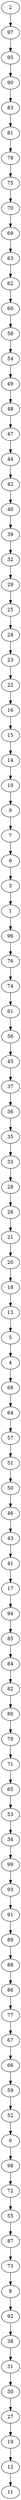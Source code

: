 digraph {
	0 [label = 0]
	1 [label = 1]
	2 [label = 2]
	3 [label = 3]
	4 [label = 4]
	5 [label = 5]
	6 [label = 6]
	7 [label = 7]
	8 [label = 8]
	9 [label = 9]
	10 [label = 10]
	11 [label = 11]
	12 [label = 12]
	13 [label = 13]
	14 [label = 14]
	15 [label = 15]
	16 [label = 16]
	17 [label = 17]
	18 [label = 18]
	19 [label = 19]
	20 [label = 20]
	21 [label = 21]
	22 [label = 22]
	23 [label = 23]
	24 [label = 24]
	25 [label = 25]
	26 [label = 26]
	27 [label = 27]
	28 [label = 28]
	29 [label = 29]
	30 [label = 30]
	31 [label = 31]
	32 [label = 32]
	33 [label = 33]
	34 [label = 34]
	35 [label = 35]
	36 [label = 36]
	37 [label = 37]
	38 [label = 38]
	39 [label = 39]
	40 [label = 40]
	41 [label = 41]
	42 [label = 42]
	43 [label = 43]
	44 [label = 44]
	45 [label = 45]
	46 [label = 46]
	47 [label = 47]
	48 [label = 48]
	49 [label = 49]
	50 [label = 50]
	51 [label = 51]
	52 [label = 52]
	53 [label = 53]
	54 [label = 54]
	55 [label = 55]
	56 [label = 56]
	57 [label = 57]
	58 [label = 58]
	59 [label = 59]
	60 [label = 60]
	61 [label = 61]
	62 [label = 62]
	63 [label = 63]
	64 [label = 64]
	65 [label = 65]
	66 [label = 66]
	67 [label = 67]
	68 [label = 68]
	69 [label = 69]
	70 [label = 70]
	71 [label = 71]
	72 [label = 72]
	73 [label = 73]
	74 [label = 74]
	75 [label = 75]
	76 [label = 76]
	77 [label = 77]
	78 [label = 78]
	79 [label = 79]
	80 [label = 80]
	81 [label = 81]
	82 [label = 82]
	83 [label = 83]
	84 [label = 84]
	85 [label = 85]
	86 [label = 86]
	87 [label = 87]
	88 [label = 88]
	89 [label = 89]
	90 [label = 90]
	91 [label = 91]
	92 [label = 92]
	93 [label = 93]
	94 [label = 94]
	95 [label = 95]
	96 [label = 96]
	97 [label = 97]
	98 [label = 98]
	99 [label = 99]
	2->97;
	97->95;
	95->90;
	90->83;
	83->81;
	81->78;
	78->75;
	75->70;
	70->69;
	69->63;
	63->62;
	62->60;
	60->58;
	58->54;
	54->49;
	49->48;
	48->47;
	47->44;
	44->42;
	42->40;
	40->39;
	39->32;
	32->29;
	29->25;
	25->24;
	24->23;
	23->22;
	22->16;
	16->15;
	15->14;
	14->10;
	10->9;
	9->7;
	7->6;
	6->3;
	3->1;
	1->96;
	96->76;
	76->74;
	74->61;
	61->56;
	56->45;
	45->37;
	37->36;
	36->35;
	35->33;
	33->28;
	28->26;
	26->21;
	21->20;
	20->18;
	18->13;
	13->5;
	5->4;
	4->68;
	68->64;
	64->57;
	57->51;
	51->50;
	50->46;
	46->43;
	43->41;
	41->17;
	17->94;
	94->85;
	85->84;
	84->82;
	82->80;
	80->79;
	79->71;
	71->65;
	65->53;
	53->34;
	34->99;
	99->93;
	93->91;
	91->89;
	89->88;
	88->86;
	86->77;
	77->67;
	67->66;
	66->59;
	59->52;
	52->0;
	0->98;
	98->72;
	72->55;
	55->87;
	87->73;
	73->8;
	8->92;
	92->38;
	38->31;
	31->30;
	30->27;
	27->19;
	19->12;
	12->11;
}